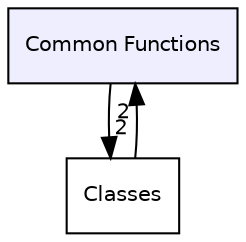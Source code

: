 digraph "Common Functions" {
  compound=true
  node [ fontsize="10", fontname="Helvetica"];
  edge [ labelfontsize="10", labelfontname="Helvetica"];
  dir_0b2fb548a2659e1ee7025682c6324ed8 [shape=box, label="Common Functions", style="filled", fillcolor="#eeeeff", pencolor="black", URL="dir_0b2fb548a2659e1ee7025682c6324ed8.html"];
  dir_0c68614ac8d8401edbf4146ded722294 [shape=box label="Classes" URL="dir_0c68614ac8d8401edbf4146ded722294.html"];
  dir_0c68614ac8d8401edbf4146ded722294->dir_0b2fb548a2659e1ee7025682c6324ed8 [headlabel="2", labeldistance=1.5 headhref="dir_000000_000001.html"];
  dir_0b2fb548a2659e1ee7025682c6324ed8->dir_0c68614ac8d8401edbf4146ded722294 [headlabel="2", labeldistance=1.5 headhref="dir_000001_000000.html"];
}
